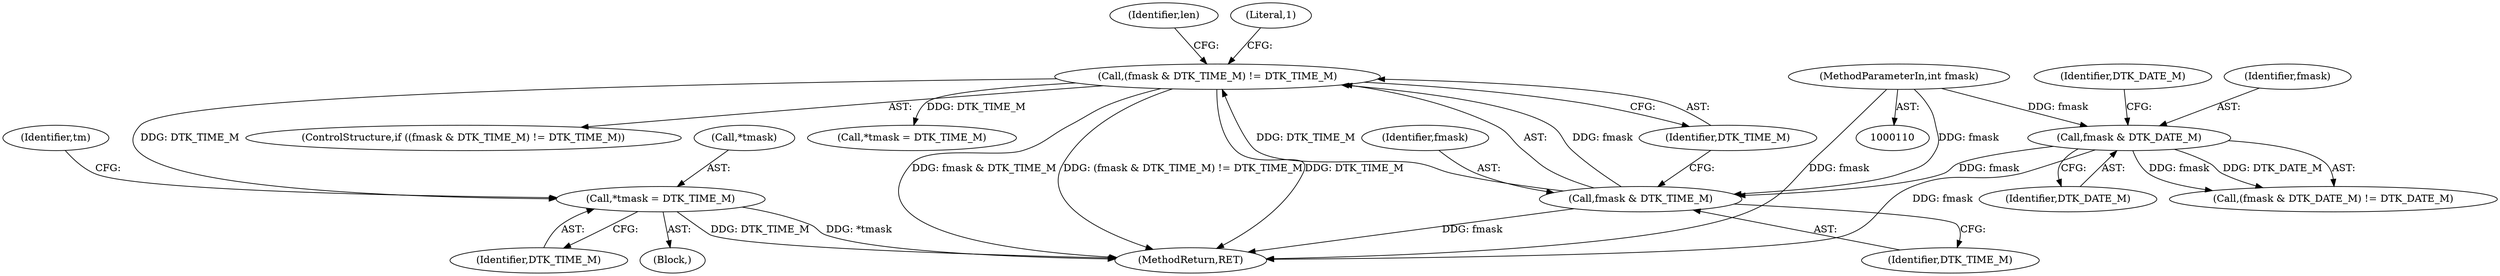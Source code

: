 digraph "0_postgres_4318daecc959886d001a6e79c6ea853e8b1dfb4b_0@pointer" {
"1000385" [label="(Call,*tmask = DTK_TIME_M)"];
"1000326" [label="(Call,(fmask & DTK_TIME_M) != DTK_TIME_M)"];
"1000327" [label="(Call,fmask & DTK_TIME_M)"];
"1000178" [label="(Call,fmask & DTK_DATE_M)"];
"1000113" [label="(MethodParameterIn,int fmask)"];
"1000385" [label="(Call,*tmask = DTK_TIME_M)"];
"1000326" [label="(Call,(fmask & DTK_TIME_M) != DTK_TIME_M)"];
"1000391" [label="(Identifier,tm)"];
"1000179" [label="(Identifier,fmask)"];
"1000421" [label="(MethodReturn,RET)"];
"1000180" [label="(Identifier,DTK_DATE_M)"];
"1000325" [label="(ControlStructure,if ((fmask & DTK_TIME_M) != DTK_TIME_M))"];
"1000178" [label="(Call,fmask & DTK_DATE_M)"];
"1000113" [label="(MethodParameterIn,int fmask)"];
"1000328" [label="(Identifier,fmask)"];
"1000388" [label="(Identifier,DTK_TIME_M)"];
"1000334" [label="(Identifier,len)"];
"1000337" [label="(Call,*tmask = DTK_TIME_M)"];
"1000181" [label="(Identifier,DTK_DATE_M)"];
"1000177" [label="(Call,(fmask & DTK_DATE_M) != DTK_DATE_M)"];
"1000384" [label="(Block,)"];
"1000330" [label="(Identifier,DTK_TIME_M)"];
"1000329" [label="(Identifier,DTK_TIME_M)"];
"1000386" [label="(Call,*tmask)"];
"1000420" [label="(Literal,1)"];
"1000327" [label="(Call,fmask & DTK_TIME_M)"];
"1000385" -> "1000384"  [label="AST: "];
"1000385" -> "1000388"  [label="CFG: "];
"1000386" -> "1000385"  [label="AST: "];
"1000388" -> "1000385"  [label="AST: "];
"1000391" -> "1000385"  [label="CFG: "];
"1000385" -> "1000421"  [label="DDG: DTK_TIME_M"];
"1000385" -> "1000421"  [label="DDG: *tmask"];
"1000326" -> "1000385"  [label="DDG: DTK_TIME_M"];
"1000326" -> "1000325"  [label="AST: "];
"1000326" -> "1000330"  [label="CFG: "];
"1000327" -> "1000326"  [label="AST: "];
"1000330" -> "1000326"  [label="AST: "];
"1000334" -> "1000326"  [label="CFG: "];
"1000420" -> "1000326"  [label="CFG: "];
"1000326" -> "1000421"  [label="DDG: (fmask & DTK_TIME_M) != DTK_TIME_M"];
"1000326" -> "1000421"  [label="DDG: DTK_TIME_M"];
"1000326" -> "1000421"  [label="DDG: fmask & DTK_TIME_M"];
"1000327" -> "1000326"  [label="DDG: fmask"];
"1000327" -> "1000326"  [label="DDG: DTK_TIME_M"];
"1000326" -> "1000337"  [label="DDG: DTK_TIME_M"];
"1000327" -> "1000329"  [label="CFG: "];
"1000328" -> "1000327"  [label="AST: "];
"1000329" -> "1000327"  [label="AST: "];
"1000330" -> "1000327"  [label="CFG: "];
"1000327" -> "1000421"  [label="DDG: fmask"];
"1000178" -> "1000327"  [label="DDG: fmask"];
"1000113" -> "1000327"  [label="DDG: fmask"];
"1000178" -> "1000177"  [label="AST: "];
"1000178" -> "1000180"  [label="CFG: "];
"1000179" -> "1000178"  [label="AST: "];
"1000180" -> "1000178"  [label="AST: "];
"1000181" -> "1000178"  [label="CFG: "];
"1000178" -> "1000421"  [label="DDG: fmask"];
"1000178" -> "1000177"  [label="DDG: fmask"];
"1000178" -> "1000177"  [label="DDG: DTK_DATE_M"];
"1000113" -> "1000178"  [label="DDG: fmask"];
"1000113" -> "1000110"  [label="AST: "];
"1000113" -> "1000421"  [label="DDG: fmask"];
}

